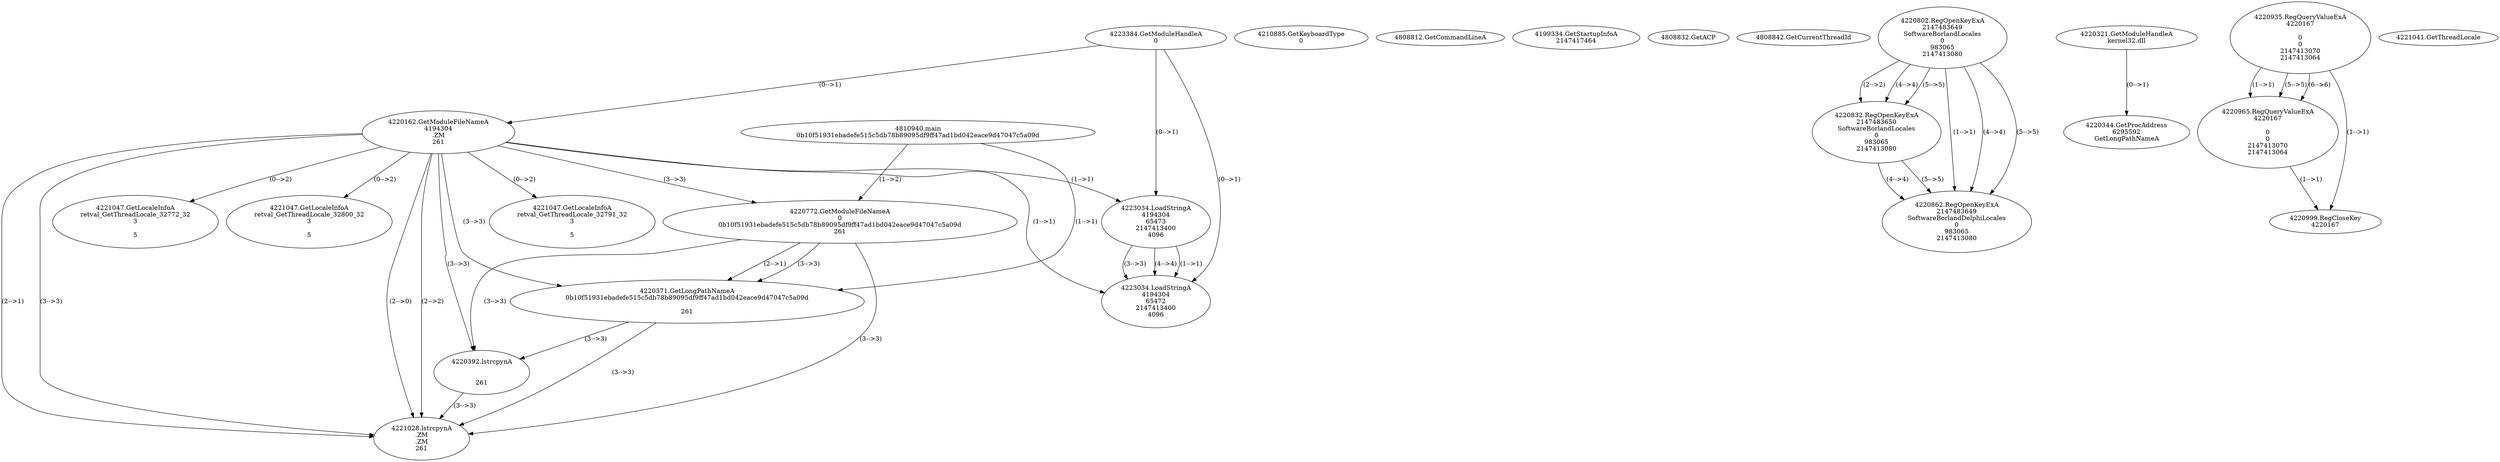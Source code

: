 // Global SCDG with merge call
digraph {
	0 [label="4810940.main
0b10f51931ebadefe515c5db78b89095df9ff47ad1bd042eace9d47047c5a09d"]
	1 [label="4223384.GetModuleHandleA
0"]
	2 [label="4210885.GetKeyboardType
0"]
	3 [label="4808812.GetCommandLineA
"]
	4 [label="4199334.GetStartupInfoA
2147417464"]
	5 [label="4808832.GetACP
"]
	6 [label="4808842.GetCurrentThreadId
"]
	7 [label="4220162.GetModuleFileNameA
4194304
.ZM
261"]
	1 -> 7 [label="(0-->1)"]
	8 [label="4220772.GetModuleFileNameA
0
0b10f51931ebadefe515c5db78b89095df9ff47ad1bd042eace9d47047c5a09d
261"]
	0 -> 8 [label="(1-->2)"]
	7 -> 8 [label="(3-->3)"]
	9 [label="4220802.RegOpenKeyExA
2147483649
Software\Borland\Locales
0
983065
2147413080"]
	10 [label="4220832.RegOpenKeyExA
2147483650
Software\Borland\Locales
0
983065
2147413080"]
	9 -> 10 [label="(2-->2)"]
	9 -> 10 [label="(4-->4)"]
	9 -> 10 [label="(5-->5)"]
	11 [label="4220321.GetModuleHandleA
kernel32.dll"]
	12 [label="4220344.GetProcAddress
6295592
GetLongPathNameA"]
	11 -> 12 [label="(0-->1)"]
	13 [label="4220371.GetLongPathNameA
0b10f51931ebadefe515c5db78b89095df9ff47ad1bd042eace9d47047c5a09d

261"]
	0 -> 13 [label="(1-->1)"]
	8 -> 13 [label="(2-->1)"]
	7 -> 13 [label="(3-->3)"]
	8 -> 13 [label="(3-->3)"]
	14 [label="4220392.lstrcpynA


261"]
	7 -> 14 [label="(3-->3)"]
	8 -> 14 [label="(3-->3)"]
	13 -> 14 [label="(3-->3)"]
	15 [label="4220935.RegQueryValueExA
4220167

0
0
2147413070
2147413064"]
	16 [label="4220965.RegQueryValueExA
4220167

0
0
2147413070
2147413064"]
	15 -> 16 [label="(1-->1)"]
	15 -> 16 [label="(5-->5)"]
	15 -> 16 [label="(6-->6)"]
	17 [label="4220999.RegCloseKey
4220167"]
	15 -> 17 [label="(1-->1)"]
	16 -> 17 [label="(1-->1)"]
	18 [label="4221028.lstrcpynA
.ZM
.ZM
261"]
	7 -> 18 [label="(2-->1)"]
	7 -> 18 [label="(2-->2)"]
	7 -> 18 [label="(3-->3)"]
	8 -> 18 [label="(3-->3)"]
	13 -> 18 [label="(3-->3)"]
	14 -> 18 [label="(3-->3)"]
	7 -> 18 [label="(2-->0)"]
	19 [label="4221041.GetThreadLocale
"]
	20 [label="4221047.GetLocaleInfoA
retval_GetThreadLocale_32800_32
3

5"]
	7 -> 20 [label="(0-->2)"]
	21 [label="4223034.LoadStringA
4194304
65473
2147413400
4096"]
	1 -> 21 [label="(0-->1)"]
	7 -> 21 [label="(1-->1)"]
	22 [label="4221047.GetLocaleInfoA
retval_GetThreadLocale_32791_32
3

5"]
	7 -> 22 [label="(0-->2)"]
	23 [label="4220862.RegOpenKeyExA
2147483649
Software\Borland\Delphi\Locales
0
983065
2147413080"]
	9 -> 23 [label="(1-->1)"]
	9 -> 23 [label="(4-->4)"]
	10 -> 23 [label="(4-->4)"]
	9 -> 23 [label="(5-->5)"]
	10 -> 23 [label="(5-->5)"]
	24 [label="4221047.GetLocaleInfoA
retval_GetThreadLocale_32772_32
3

5"]
	7 -> 24 [label="(0-->2)"]
	25 [label="4223034.LoadStringA
4194304
65472
2147413400
4096"]
	1 -> 25 [label="(0-->1)"]
	7 -> 25 [label="(1-->1)"]
	21 -> 25 [label="(1-->1)"]
	21 -> 25 [label="(3-->3)"]
	21 -> 25 [label="(4-->4)"]
}
